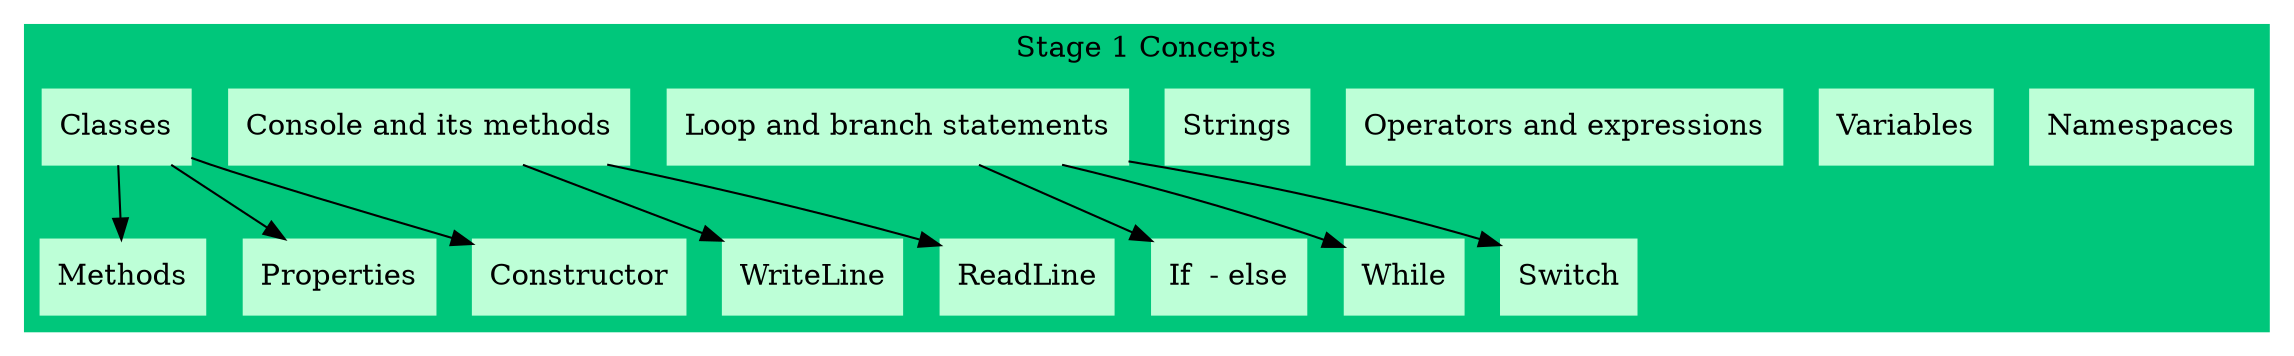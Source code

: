 
digraph ConceptsMap {

	subgraph cluster_0 {
		style=filled;
		color="#00c77b";
        
		node [style = filled color = "#bdffd7" shape = box] Namespaces;
        node [] Variables;
		node [] "Operators and expressions";
		node [] Strings;
        node [] "Loop and branch statements";
		node [] "Console and its methods";
        node [] Classes;

        Classes -> Methods;
		Classes -> Properties;
		Classes -> Constructor;

		"Console and its methods" -> "WriteLine";
		"Console and its methods" -> "ReadLine";

		"Loop and branch statements" -> "If  - else"
		"Loop and branch statements" -> "While";
		"Loop and branch statements" -> "Switch";
		
		label = "Stage 1 Concepts";
	}

}